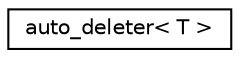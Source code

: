digraph "Graphical Class Hierarchy"
{
 // LATEX_PDF_SIZE
  edge [fontname="Helvetica",fontsize="10",labelfontname="Helvetica",labelfontsize="10"];
  node [fontname="Helvetica",fontsize="10",shape=record];
  rankdir="LR";
  Node0 [label="auto_deleter\< T \>",height=0.2,width=0.4,color="black", fillcolor="white", style="filled",URL="$structauto__deleter.html",tooltip=" "];
}
